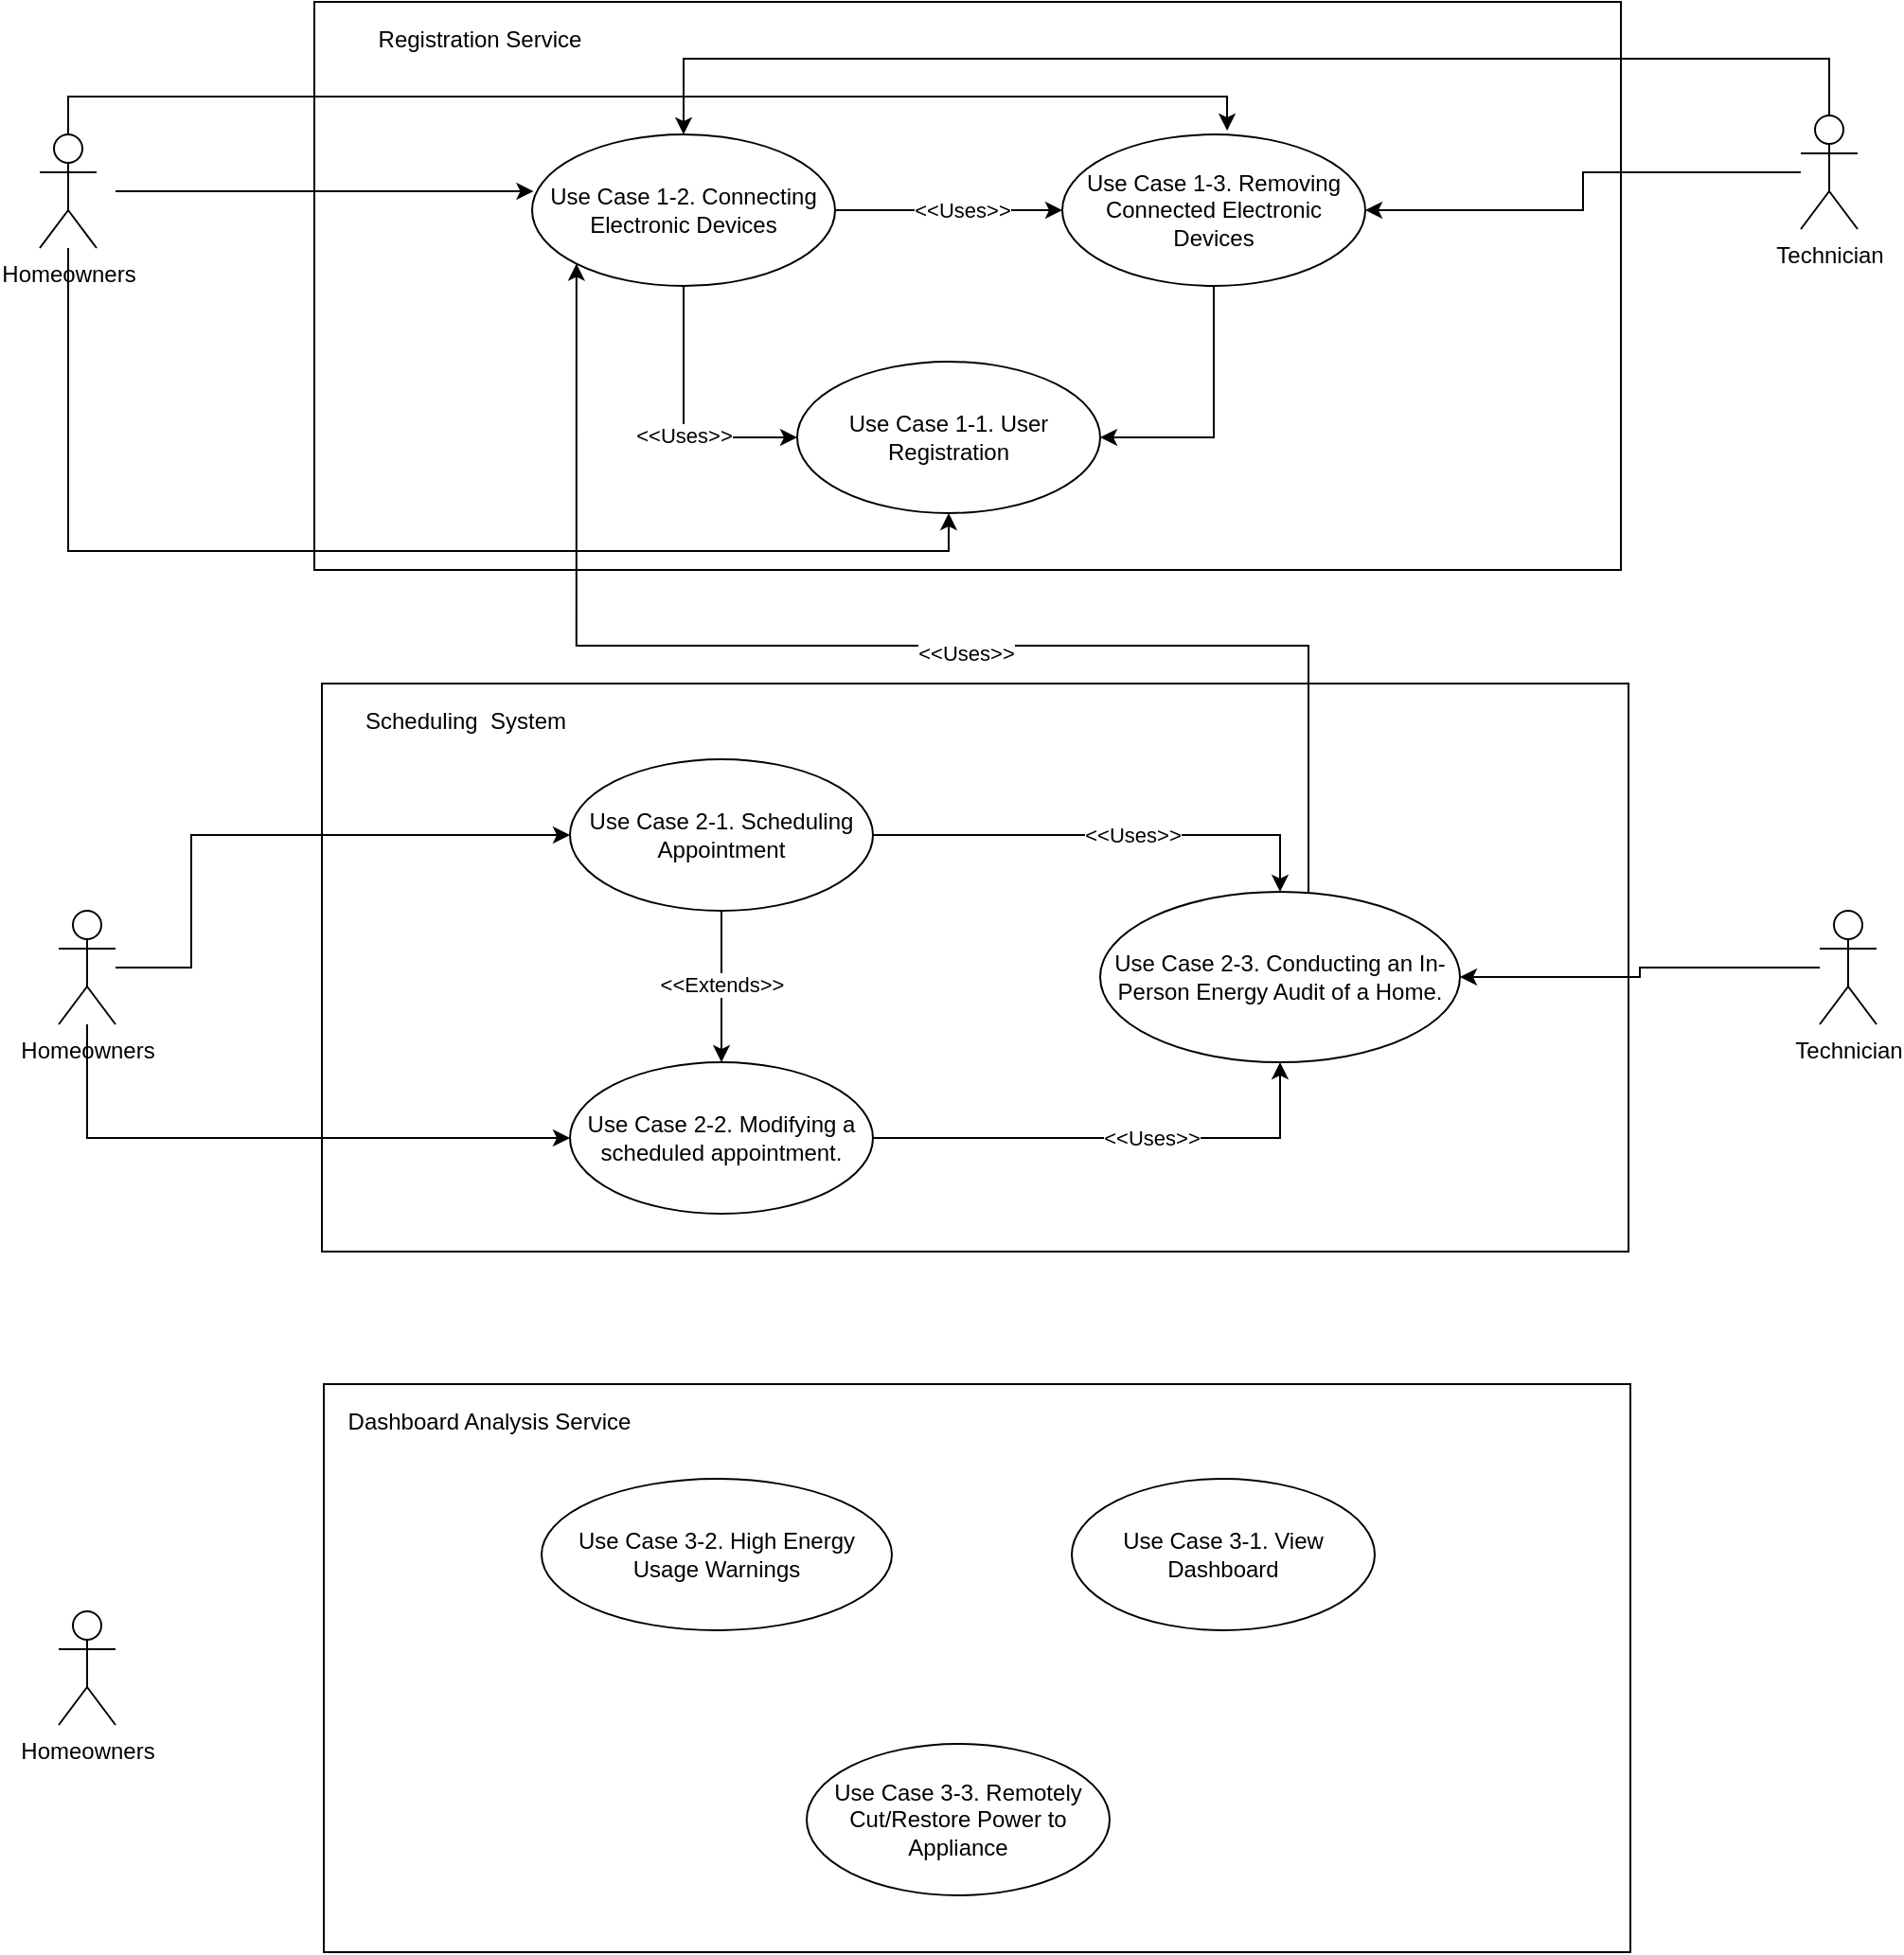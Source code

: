 <mxfile version="21.8.2" type="github">
  <diagram name="Page-1" id="5cqEnjHebfaT1kJGdO-o">
    <mxGraphModel dx="1434" dy="750" grid="1" gridSize="10" guides="1" tooltips="1" connect="1" arrows="1" fold="1" page="1" pageScale="1" pageWidth="1200" pageHeight="1920" math="0" shadow="0">
      <root>
        <mxCell id="0" />
        <mxCell id="1" parent="0" />
        <mxCell id="AM4topthDhh8O_KRF2oz-29" value="" style="rounded=0;whiteSpace=wrap;html=1;" parent="1" vertex="1">
          <mxGeometry x="255" y="60" width="690" height="300" as="geometry" />
        </mxCell>
        <mxCell id="AM4topthDhh8O_KRF2oz-23" value="" style="rounded=0;whiteSpace=wrap;html=1;" parent="1" vertex="1">
          <mxGeometry x="259" y="420" width="690" height="300" as="geometry" />
        </mxCell>
        <mxCell id="AM4topthDhh8O_KRF2oz-26" style="edgeStyle=orthogonalEdgeStyle;rounded=0;orthogonalLoop=1;jettySize=auto;html=1;entryX=0;entryY=0.5;entryDx=0;entryDy=0;" parent="1" source="AM4topthDhh8O_KRF2oz-1" target="AM4topthDhh8O_KRF2oz-6" edge="1">
          <mxGeometry relative="1" as="geometry">
            <Array as="points">
              <mxPoint x="190" y="570" />
              <mxPoint x="190" y="500" />
            </Array>
          </mxGeometry>
        </mxCell>
        <mxCell id="AM4topthDhh8O_KRF2oz-27" style="edgeStyle=orthogonalEdgeStyle;rounded=0;orthogonalLoop=1;jettySize=auto;html=1;entryX=0;entryY=0.5;entryDx=0;entryDy=0;" parent="1" source="AM4topthDhh8O_KRF2oz-1" target="AM4topthDhh8O_KRF2oz-7" edge="1">
          <mxGeometry relative="1" as="geometry">
            <Array as="points">
              <mxPoint x="135" y="660" />
            </Array>
          </mxGeometry>
        </mxCell>
        <mxCell id="AM4topthDhh8O_KRF2oz-1" value="Homeowners" style="shape=umlActor;verticalLabelPosition=bottom;verticalAlign=top;html=1;outlineConnect=0;" parent="1" vertex="1">
          <mxGeometry x="120" y="540" width="30" height="60" as="geometry" />
        </mxCell>
        <mxCell id="AM4topthDhh8O_KRF2oz-28" style="edgeStyle=orthogonalEdgeStyle;rounded=0;orthogonalLoop=1;jettySize=auto;html=1;entryX=1;entryY=0.5;entryDx=0;entryDy=0;" parent="1" source="AM4topthDhh8O_KRF2oz-2" target="AM4topthDhh8O_KRF2oz-9" edge="1">
          <mxGeometry relative="1" as="geometry" />
        </mxCell>
        <mxCell id="AM4topthDhh8O_KRF2oz-2" value="Technician" style="shape=umlActor;verticalLabelPosition=bottom;verticalAlign=top;html=1;outlineConnect=0;" parent="1" vertex="1">
          <mxGeometry x="1050" y="540" width="30" height="60" as="geometry" />
        </mxCell>
        <mxCell id="AM4topthDhh8O_KRF2oz-10" style="edgeStyle=orthogonalEdgeStyle;rounded=0;orthogonalLoop=1;jettySize=auto;html=1;" parent="1" source="AM4topthDhh8O_KRF2oz-6" target="AM4topthDhh8O_KRF2oz-7" edge="1">
          <mxGeometry relative="1" as="geometry" />
        </mxCell>
        <mxCell id="AM4topthDhh8O_KRF2oz-11" value="&amp;lt;&amp;lt;Extends&amp;gt;&amp;gt;" style="edgeLabel;html=1;align=center;verticalAlign=middle;resizable=0;points=[];" parent="AM4topthDhh8O_KRF2oz-10" vertex="1" connectable="0">
          <mxGeometry x="0.077" y="-3" relative="1" as="geometry">
            <mxPoint x="3" y="-4" as="offset" />
          </mxGeometry>
        </mxCell>
        <mxCell id="AM4topthDhh8O_KRF2oz-15" style="edgeStyle=orthogonalEdgeStyle;rounded=0;orthogonalLoop=1;jettySize=auto;html=1;entryX=0.5;entryY=0;entryDx=0;entryDy=0;" parent="1" source="AM4topthDhh8O_KRF2oz-6" target="AM4topthDhh8O_KRF2oz-9" edge="1">
          <mxGeometry relative="1" as="geometry" />
        </mxCell>
        <mxCell id="AM4topthDhh8O_KRF2oz-20" value="&amp;lt;&amp;lt;Uses&amp;gt;&amp;gt;" style="edgeLabel;html=1;align=center;verticalAlign=middle;resizable=0;points=[];" parent="AM4topthDhh8O_KRF2oz-15" vertex="1" connectable="0">
          <mxGeometry x="0.12" relative="1" as="geometry">
            <mxPoint as="offset" />
          </mxGeometry>
        </mxCell>
        <mxCell id="AM4topthDhh8O_KRF2oz-6" value="Use Case 2-1. Scheduling Appointment" style="ellipse;whiteSpace=wrap;html=1;" parent="1" vertex="1">
          <mxGeometry x="390" y="460" width="160" height="80" as="geometry" />
        </mxCell>
        <mxCell id="AM4topthDhh8O_KRF2oz-16" style="edgeStyle=orthogonalEdgeStyle;rounded=0;orthogonalLoop=1;jettySize=auto;html=1;entryX=0.5;entryY=1;entryDx=0;entryDy=0;" parent="1" source="AM4topthDhh8O_KRF2oz-7" target="AM4topthDhh8O_KRF2oz-9" edge="1">
          <mxGeometry relative="1" as="geometry" />
        </mxCell>
        <mxCell id="AM4topthDhh8O_KRF2oz-21" value="&amp;lt;&amp;lt;Uses&amp;gt;&amp;gt;" style="edgeLabel;html=1;align=center;verticalAlign=middle;resizable=0;points=[];" parent="AM4topthDhh8O_KRF2oz-16" vertex="1" connectable="0">
          <mxGeometry x="0.237" y="2" relative="1" as="geometry">
            <mxPoint x="-11" y="2" as="offset" />
          </mxGeometry>
        </mxCell>
        <mxCell id="AM4topthDhh8O_KRF2oz-7" value="Use Case 2-2. Modifying a scheduled appointment." style="ellipse;whiteSpace=wrap;html=1;" parent="1" vertex="1">
          <mxGeometry x="390" y="620" width="160" height="80" as="geometry" />
        </mxCell>
        <mxCell id="AM4topthDhh8O_KRF2oz-66" style="edgeStyle=orthogonalEdgeStyle;rounded=0;orthogonalLoop=1;jettySize=auto;html=1;entryX=0;entryY=1;entryDx=0;entryDy=0;" parent="1" source="AM4topthDhh8O_KRF2oz-9" target="AM4topthDhh8O_KRF2oz-30" edge="1">
          <mxGeometry relative="1" as="geometry">
            <Array as="points">
              <mxPoint x="780" y="400" />
              <mxPoint x="393" y="400" />
            </Array>
          </mxGeometry>
        </mxCell>
        <mxCell id="AM4topthDhh8O_KRF2oz-67" value="&amp;lt;&amp;lt;Uses&amp;gt;&amp;gt;" style="edgeLabel;html=1;align=center;verticalAlign=middle;resizable=0;points=[];" parent="AM4topthDhh8O_KRF2oz-66" vertex="1" connectable="0">
          <mxGeometry x="-0.133" y="4" relative="1" as="geometry">
            <mxPoint as="offset" />
          </mxGeometry>
        </mxCell>
        <mxCell id="AM4topthDhh8O_KRF2oz-9" value="Use Case 2-3. Conducting an In-Person Energy Audit of a Home." style="ellipse;whiteSpace=wrap;html=1;" parent="1" vertex="1">
          <mxGeometry x="670" y="530" width="190" height="90" as="geometry" />
        </mxCell>
        <mxCell id="AM4topthDhh8O_KRF2oz-24" value="Scheduling&amp;nbsp; System" style="text;html=1;strokeColor=none;fillColor=none;align=center;verticalAlign=middle;whiteSpace=wrap;rounded=0;" parent="1" vertex="1">
          <mxGeometry x="280" y="420" width="110" height="40" as="geometry" />
        </mxCell>
        <mxCell id="AM4topthDhh8O_KRF2oz-30" value="Use Case 1-2. Connecting Electronic Devices" style="ellipse;whiteSpace=wrap;html=1;" parent="1" vertex="1">
          <mxGeometry x="370" y="130" width="160" height="80" as="geometry" />
        </mxCell>
        <mxCell id="AM4topthDhh8O_KRF2oz-48" style="edgeStyle=orthogonalEdgeStyle;rounded=0;orthogonalLoop=1;jettySize=auto;html=1;entryX=1;entryY=0.5;entryDx=0;entryDy=0;" parent="1" source="AM4topthDhh8O_KRF2oz-31" target="AM4topthDhh8O_KRF2oz-32" edge="1">
          <mxGeometry relative="1" as="geometry">
            <Array as="points">
              <mxPoint x="730" y="290" />
            </Array>
          </mxGeometry>
        </mxCell>
        <mxCell id="AM4topthDhh8O_KRF2oz-31" value="Use Case 1-3. Removing Connected Electronic Devices" style="ellipse;whiteSpace=wrap;html=1;" parent="1" vertex="1">
          <mxGeometry x="650" y="130" width="160" height="80" as="geometry" />
        </mxCell>
        <mxCell id="AM4topthDhh8O_KRF2oz-32" value="Use Case 1-1. User Registration" style="ellipse;whiteSpace=wrap;html=1;" parent="1" vertex="1">
          <mxGeometry x="510" y="250" width="160" height="80" as="geometry" />
        </mxCell>
        <mxCell id="AM4topthDhh8O_KRF2oz-33" value="Registration Service" style="text;html=1;strokeColor=none;fillColor=none;align=center;verticalAlign=middle;whiteSpace=wrap;rounded=0;" parent="1" vertex="1">
          <mxGeometry x="255" y="60" width="175" height="40" as="geometry" />
        </mxCell>
        <mxCell id="AM4topthDhh8O_KRF2oz-34" value="" style="rounded=0;whiteSpace=wrap;html=1;" parent="1" vertex="1">
          <mxGeometry x="260" y="790" width="690" height="300" as="geometry" />
        </mxCell>
        <mxCell id="AM4topthDhh8O_KRF2oz-35" value="Use Case 3-2. High Energy Usage Warnings" style="ellipse;whiteSpace=wrap;html=1;" parent="1" vertex="1">
          <mxGeometry x="375" y="840" width="185" height="80" as="geometry" />
        </mxCell>
        <mxCell id="AM4topthDhh8O_KRF2oz-36" value="Use Case 3-1. View Dashboard" style="ellipse;whiteSpace=wrap;html=1;" parent="1" vertex="1">
          <mxGeometry x="655" y="840" width="160" height="80" as="geometry" />
        </mxCell>
        <mxCell id="AM4topthDhh8O_KRF2oz-37" value="Use Case 3-3. Remotely Cut/Restore Power to Appliance" style="ellipse;whiteSpace=wrap;html=1;" parent="1" vertex="1">
          <mxGeometry x="515" y="980" width="160" height="80" as="geometry" />
        </mxCell>
        <mxCell id="AM4topthDhh8O_KRF2oz-38" value="Dashboard Analysis Service" style="text;html=1;strokeColor=none;fillColor=none;align=center;verticalAlign=middle;whiteSpace=wrap;rounded=0;" parent="1" vertex="1">
          <mxGeometry x="260" y="790" width="175" height="40" as="geometry" />
        </mxCell>
        <mxCell id="AM4topthDhh8O_KRF2oz-62" style="edgeStyle=orthogonalEdgeStyle;rounded=0;orthogonalLoop=1;jettySize=auto;html=1;" parent="1" edge="1">
          <mxGeometry relative="1" as="geometry">
            <mxPoint x="150" y="160" as="sourcePoint" />
            <mxPoint x="370.718" y="160" as="targetPoint" />
            <Array as="points">
              <mxPoint x="210" y="160" />
              <mxPoint x="210" y="160" />
            </Array>
          </mxGeometry>
        </mxCell>
        <mxCell id="AM4topthDhh8O_KRF2oz-65" style="edgeStyle=orthogonalEdgeStyle;rounded=0;orthogonalLoop=1;jettySize=auto;html=1;entryX=0.5;entryY=1;entryDx=0;entryDy=0;" parent="1" source="AM4topthDhh8O_KRF2oz-41" target="AM4topthDhh8O_KRF2oz-32" edge="1">
          <mxGeometry relative="1" as="geometry">
            <Array as="points">
              <mxPoint x="125" y="350" />
              <mxPoint x="590" y="350" />
            </Array>
          </mxGeometry>
        </mxCell>
        <mxCell id="AM4topthDhh8O_KRF2oz-41" value="Homeowners" style="shape=umlActor;verticalLabelPosition=bottom;verticalAlign=top;html=1;outlineConnect=0;" parent="1" vertex="1">
          <mxGeometry x="110" y="130" width="30" height="60" as="geometry" />
        </mxCell>
        <mxCell id="AM4topthDhh8O_KRF2oz-59" style="edgeStyle=orthogonalEdgeStyle;rounded=0;orthogonalLoop=1;jettySize=auto;html=1;" parent="1" source="AM4topthDhh8O_KRF2oz-42" target="AM4topthDhh8O_KRF2oz-31" edge="1">
          <mxGeometry relative="1" as="geometry" />
        </mxCell>
        <mxCell id="AM4topthDhh8O_KRF2oz-61" style="edgeStyle=orthogonalEdgeStyle;rounded=0;orthogonalLoop=1;jettySize=auto;html=1;entryX=0.5;entryY=0;entryDx=0;entryDy=0;" parent="1" source="AM4topthDhh8O_KRF2oz-42" target="AM4topthDhh8O_KRF2oz-30" edge="1">
          <mxGeometry relative="1" as="geometry">
            <Array as="points">
              <mxPoint x="1055" y="90" />
              <mxPoint x="450" y="90" />
            </Array>
          </mxGeometry>
        </mxCell>
        <mxCell id="AM4topthDhh8O_KRF2oz-42" value="Technician" style="shape=umlActor;verticalLabelPosition=bottom;verticalAlign=top;html=1;outlineConnect=0;" parent="1" vertex="1">
          <mxGeometry x="1040" y="120" width="30" height="60" as="geometry" />
        </mxCell>
        <mxCell id="AM4topthDhh8O_KRF2oz-44" style="edgeStyle=orthogonalEdgeStyle;rounded=0;orthogonalLoop=1;jettySize=auto;html=1;" parent="1" source="AM4topthDhh8O_KRF2oz-30" target="AM4topthDhh8O_KRF2oz-31" edge="1">
          <mxGeometry relative="1" as="geometry">
            <mxPoint x="438" y="99" as="sourcePoint" />
            <mxPoint x="658" y="139" as="targetPoint" />
          </mxGeometry>
        </mxCell>
        <mxCell id="AM4topthDhh8O_KRF2oz-45" value="&amp;lt;&amp;lt;Uses&amp;gt;&amp;gt;" style="edgeLabel;html=1;align=center;verticalAlign=middle;resizable=0;points=[];" parent="AM4topthDhh8O_KRF2oz-44" vertex="1" connectable="0">
          <mxGeometry x="0.12" relative="1" as="geometry">
            <mxPoint as="offset" />
          </mxGeometry>
        </mxCell>
        <mxCell id="AM4topthDhh8O_KRF2oz-49" style="edgeStyle=orthogonalEdgeStyle;rounded=0;orthogonalLoop=1;jettySize=auto;html=1;entryX=0;entryY=0.5;entryDx=0;entryDy=0;" parent="1" source="AM4topthDhh8O_KRF2oz-30" target="AM4topthDhh8O_KRF2oz-32" edge="1">
          <mxGeometry relative="1" as="geometry">
            <mxPoint x="435" y="220" as="sourcePoint" />
            <mxPoint x="555" y="220" as="targetPoint" />
          </mxGeometry>
        </mxCell>
        <mxCell id="AM4topthDhh8O_KRF2oz-50" value="&amp;lt;&amp;lt;Uses&amp;gt;&amp;gt;" style="edgeLabel;html=1;align=center;verticalAlign=middle;resizable=0;points=[];" parent="AM4topthDhh8O_KRF2oz-49" vertex="1" connectable="0">
          <mxGeometry x="0.12" relative="1" as="geometry">
            <mxPoint as="offset" />
          </mxGeometry>
        </mxCell>
        <mxCell id="AM4topthDhh8O_KRF2oz-63" style="edgeStyle=orthogonalEdgeStyle;rounded=0;orthogonalLoop=1;jettySize=auto;html=1;entryX=0.544;entryY=-0.025;entryDx=0;entryDy=0;entryPerimeter=0;" parent="1" source="AM4topthDhh8O_KRF2oz-41" target="AM4topthDhh8O_KRF2oz-31" edge="1">
          <mxGeometry relative="1" as="geometry">
            <Array as="points">
              <mxPoint x="125" y="110" />
              <mxPoint x="737" y="110" />
            </Array>
          </mxGeometry>
        </mxCell>
        <mxCell id="nVcd3PLheO_EVNkeJLFc-2" value="Homeowners" style="shape=umlActor;verticalLabelPosition=bottom;verticalAlign=top;html=1;outlineConnect=0;" vertex="1" parent="1">
          <mxGeometry x="120" y="910" width="30" height="60" as="geometry" />
        </mxCell>
      </root>
    </mxGraphModel>
  </diagram>
</mxfile>
